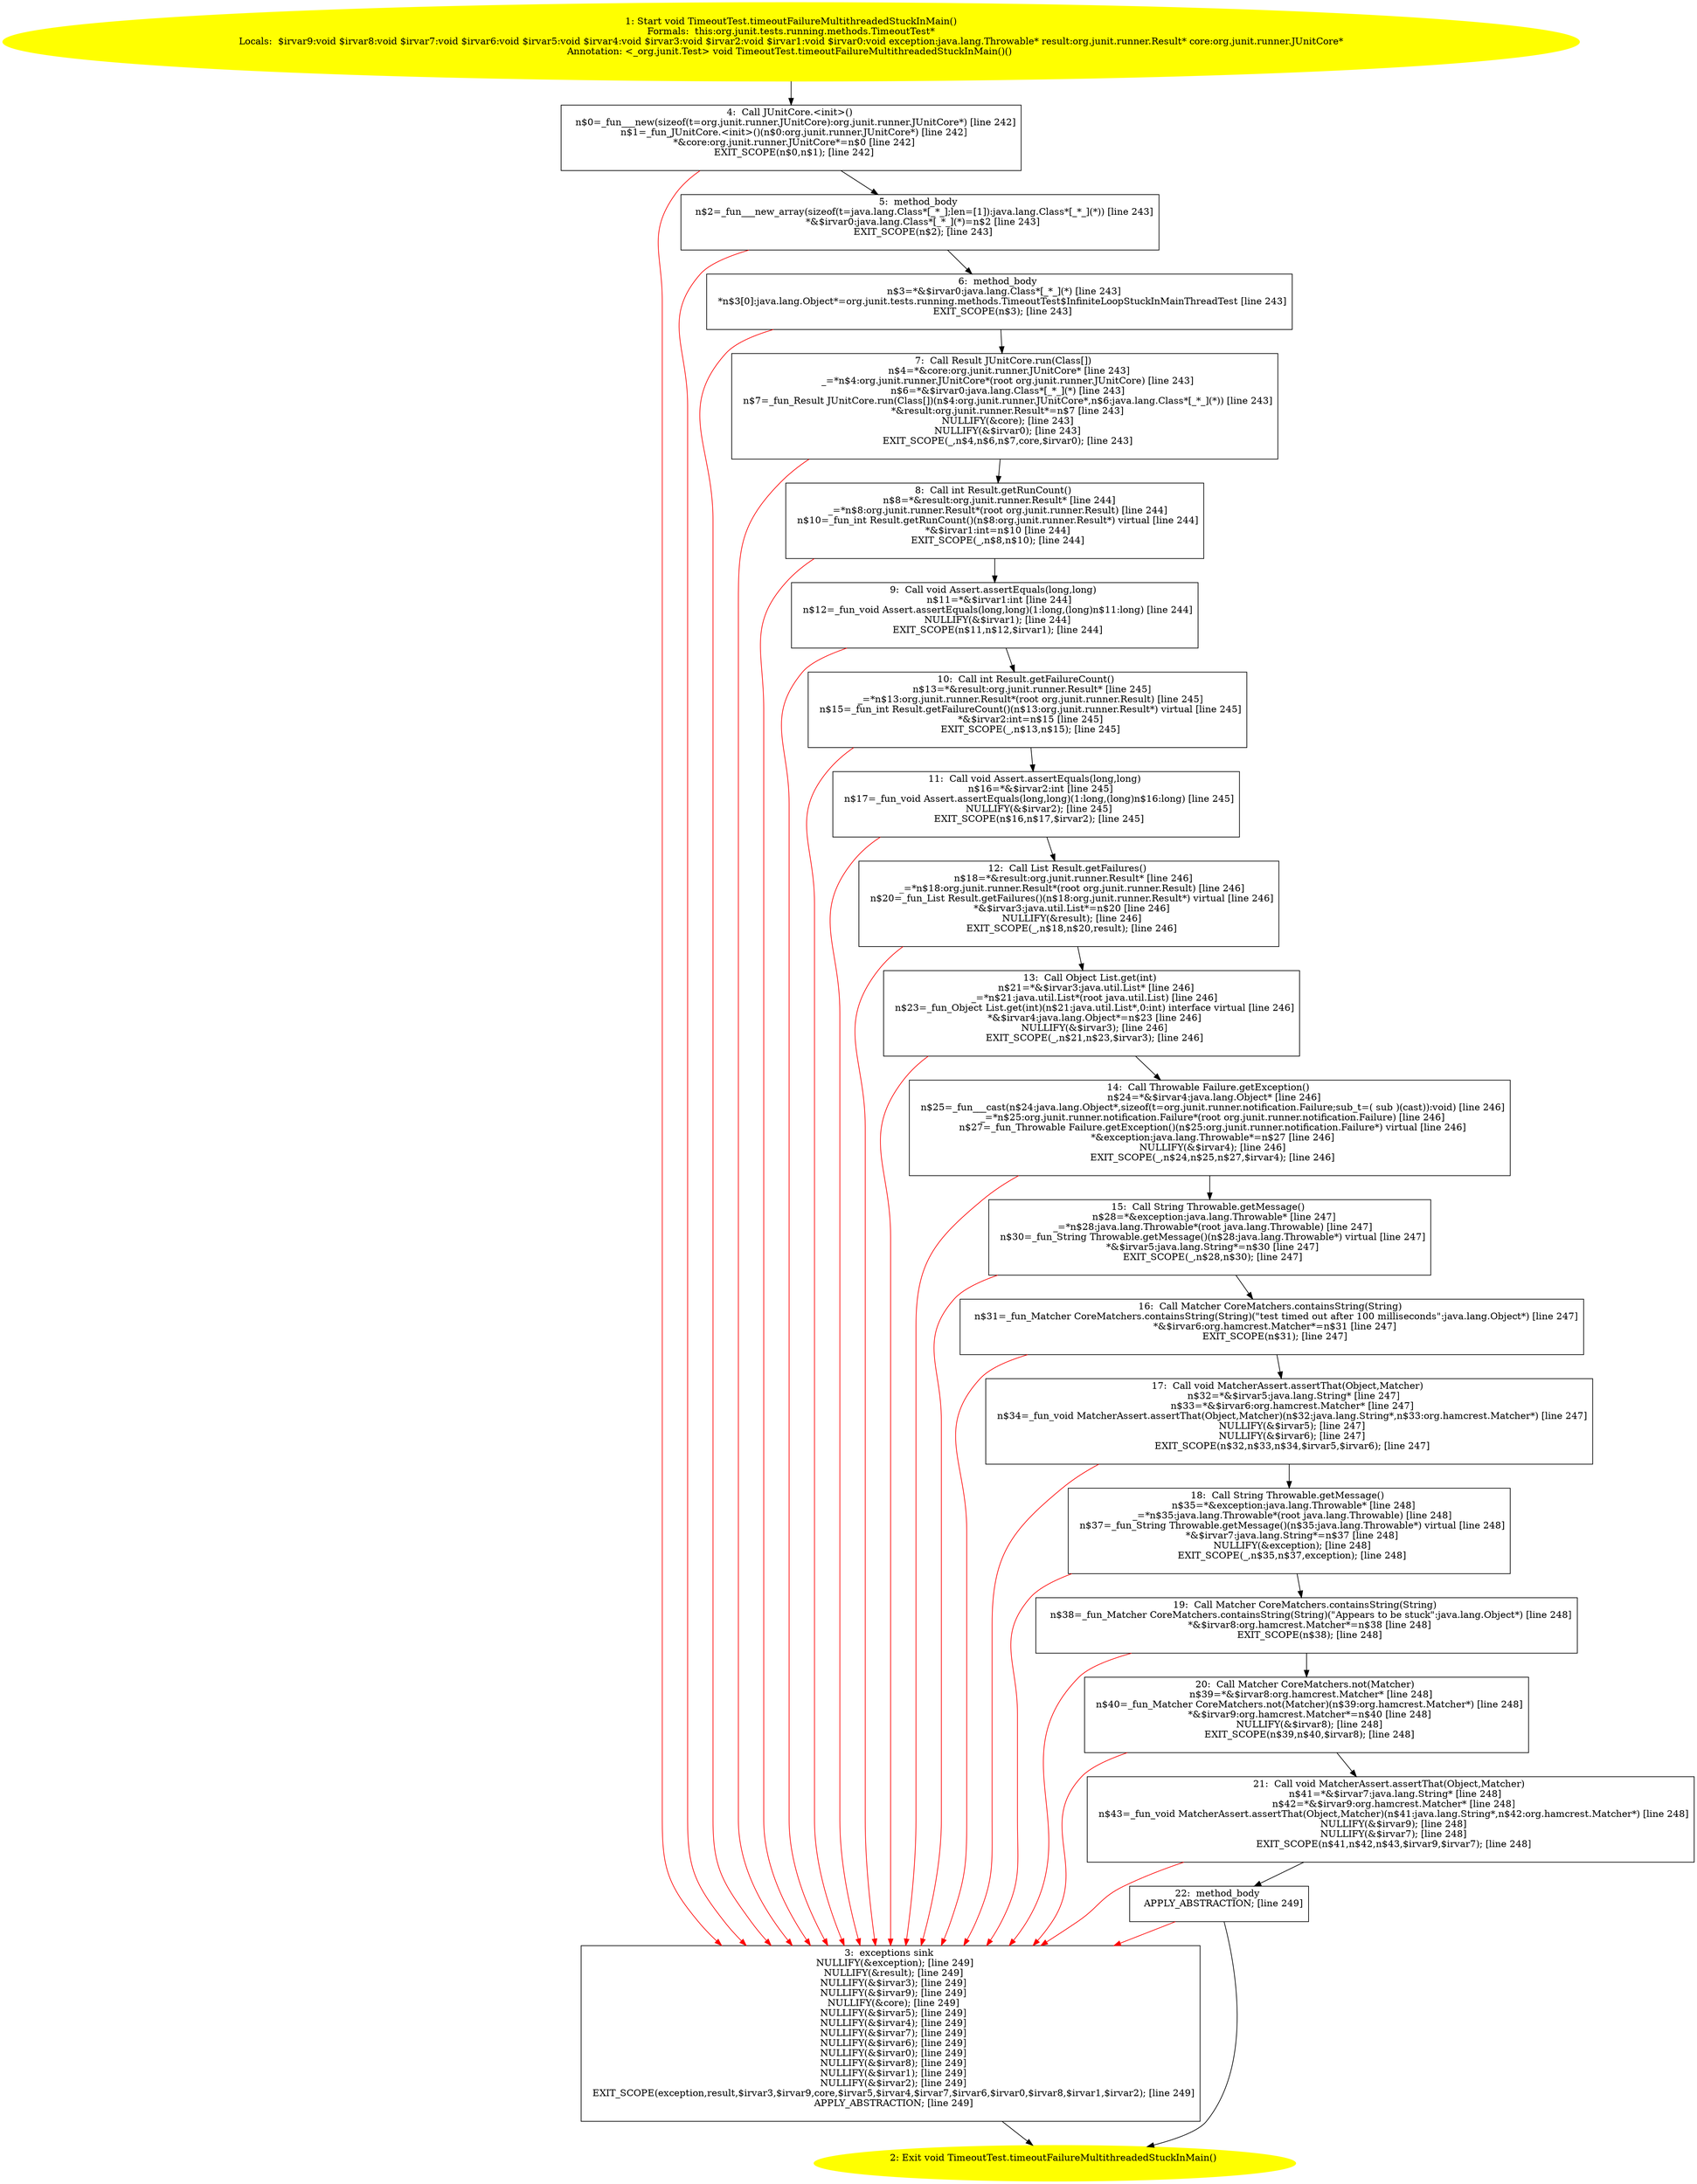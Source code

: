 /* @generated */
digraph cfg {
"org.junit.tests.running.methods.TimeoutTest.timeoutFailureMultithreadedStuckInMain():void.f48987b54be3a84d89f09160b671df8e_1" [label="1: Start void TimeoutTest.timeoutFailureMultithreadedStuckInMain()\nFormals:  this:org.junit.tests.running.methods.TimeoutTest*\nLocals:  $irvar9:void $irvar8:void $irvar7:void $irvar6:void $irvar5:void $irvar4:void $irvar3:void $irvar2:void $irvar1:void $irvar0:void exception:java.lang.Throwable* result:org.junit.runner.Result* core:org.junit.runner.JUnitCore*\nAnnotation: <_org.junit.Test> void TimeoutTest.timeoutFailureMultithreadedStuckInMain()() \n  " color=yellow style=filled]
	

	 "org.junit.tests.running.methods.TimeoutTest.timeoutFailureMultithreadedStuckInMain():void.f48987b54be3a84d89f09160b671df8e_1" -> "org.junit.tests.running.methods.TimeoutTest.timeoutFailureMultithreadedStuckInMain():void.f48987b54be3a84d89f09160b671df8e_4" ;
"org.junit.tests.running.methods.TimeoutTest.timeoutFailureMultithreadedStuckInMain():void.f48987b54be3a84d89f09160b671df8e_2" [label="2: Exit void TimeoutTest.timeoutFailureMultithreadedStuckInMain() \n  " color=yellow style=filled]
	

"org.junit.tests.running.methods.TimeoutTest.timeoutFailureMultithreadedStuckInMain():void.f48987b54be3a84d89f09160b671df8e_3" [label="3:  exceptions sink \n   NULLIFY(&exception); [line 249]\n  NULLIFY(&result); [line 249]\n  NULLIFY(&$irvar3); [line 249]\n  NULLIFY(&$irvar9); [line 249]\n  NULLIFY(&core); [line 249]\n  NULLIFY(&$irvar5); [line 249]\n  NULLIFY(&$irvar4); [line 249]\n  NULLIFY(&$irvar7); [line 249]\n  NULLIFY(&$irvar6); [line 249]\n  NULLIFY(&$irvar0); [line 249]\n  NULLIFY(&$irvar8); [line 249]\n  NULLIFY(&$irvar1); [line 249]\n  NULLIFY(&$irvar2); [line 249]\n  EXIT_SCOPE(exception,result,$irvar3,$irvar9,core,$irvar5,$irvar4,$irvar7,$irvar6,$irvar0,$irvar8,$irvar1,$irvar2); [line 249]\n  APPLY_ABSTRACTION; [line 249]\n " shape="box"]
	

	 "org.junit.tests.running.methods.TimeoutTest.timeoutFailureMultithreadedStuckInMain():void.f48987b54be3a84d89f09160b671df8e_3" -> "org.junit.tests.running.methods.TimeoutTest.timeoutFailureMultithreadedStuckInMain():void.f48987b54be3a84d89f09160b671df8e_2" ;
"org.junit.tests.running.methods.TimeoutTest.timeoutFailureMultithreadedStuckInMain():void.f48987b54be3a84d89f09160b671df8e_4" [label="4:  Call JUnitCore.<init>() \n   n$0=_fun___new(sizeof(t=org.junit.runner.JUnitCore):org.junit.runner.JUnitCore*) [line 242]\n  n$1=_fun_JUnitCore.<init>()(n$0:org.junit.runner.JUnitCore*) [line 242]\n  *&core:org.junit.runner.JUnitCore*=n$0 [line 242]\n  EXIT_SCOPE(n$0,n$1); [line 242]\n " shape="box"]
	

	 "org.junit.tests.running.methods.TimeoutTest.timeoutFailureMultithreadedStuckInMain():void.f48987b54be3a84d89f09160b671df8e_4" -> "org.junit.tests.running.methods.TimeoutTest.timeoutFailureMultithreadedStuckInMain():void.f48987b54be3a84d89f09160b671df8e_5" ;
	 "org.junit.tests.running.methods.TimeoutTest.timeoutFailureMultithreadedStuckInMain():void.f48987b54be3a84d89f09160b671df8e_4" -> "org.junit.tests.running.methods.TimeoutTest.timeoutFailureMultithreadedStuckInMain():void.f48987b54be3a84d89f09160b671df8e_3" [color="red" ];
"org.junit.tests.running.methods.TimeoutTest.timeoutFailureMultithreadedStuckInMain():void.f48987b54be3a84d89f09160b671df8e_5" [label="5:  method_body \n   n$2=_fun___new_array(sizeof(t=java.lang.Class*[_*_];len=[1]):java.lang.Class*[_*_](*)) [line 243]\n  *&$irvar0:java.lang.Class*[_*_](*)=n$2 [line 243]\n  EXIT_SCOPE(n$2); [line 243]\n " shape="box"]
	

	 "org.junit.tests.running.methods.TimeoutTest.timeoutFailureMultithreadedStuckInMain():void.f48987b54be3a84d89f09160b671df8e_5" -> "org.junit.tests.running.methods.TimeoutTest.timeoutFailureMultithreadedStuckInMain():void.f48987b54be3a84d89f09160b671df8e_6" ;
	 "org.junit.tests.running.methods.TimeoutTest.timeoutFailureMultithreadedStuckInMain():void.f48987b54be3a84d89f09160b671df8e_5" -> "org.junit.tests.running.methods.TimeoutTest.timeoutFailureMultithreadedStuckInMain():void.f48987b54be3a84d89f09160b671df8e_3" [color="red" ];
"org.junit.tests.running.methods.TimeoutTest.timeoutFailureMultithreadedStuckInMain():void.f48987b54be3a84d89f09160b671df8e_6" [label="6:  method_body \n   n$3=*&$irvar0:java.lang.Class*[_*_](*) [line 243]\n  *n$3[0]:java.lang.Object*=org.junit.tests.running.methods.TimeoutTest$InfiniteLoopStuckInMainThreadTest [line 243]\n  EXIT_SCOPE(n$3); [line 243]\n " shape="box"]
	

	 "org.junit.tests.running.methods.TimeoutTest.timeoutFailureMultithreadedStuckInMain():void.f48987b54be3a84d89f09160b671df8e_6" -> "org.junit.tests.running.methods.TimeoutTest.timeoutFailureMultithreadedStuckInMain():void.f48987b54be3a84d89f09160b671df8e_7" ;
	 "org.junit.tests.running.methods.TimeoutTest.timeoutFailureMultithreadedStuckInMain():void.f48987b54be3a84d89f09160b671df8e_6" -> "org.junit.tests.running.methods.TimeoutTest.timeoutFailureMultithreadedStuckInMain():void.f48987b54be3a84d89f09160b671df8e_3" [color="red" ];
"org.junit.tests.running.methods.TimeoutTest.timeoutFailureMultithreadedStuckInMain():void.f48987b54be3a84d89f09160b671df8e_7" [label="7:  Call Result JUnitCore.run(Class[]) \n   n$4=*&core:org.junit.runner.JUnitCore* [line 243]\n  _=*n$4:org.junit.runner.JUnitCore*(root org.junit.runner.JUnitCore) [line 243]\n  n$6=*&$irvar0:java.lang.Class*[_*_](*) [line 243]\n  n$7=_fun_Result JUnitCore.run(Class[])(n$4:org.junit.runner.JUnitCore*,n$6:java.lang.Class*[_*_](*)) [line 243]\n  *&result:org.junit.runner.Result*=n$7 [line 243]\n  NULLIFY(&core); [line 243]\n  NULLIFY(&$irvar0); [line 243]\n  EXIT_SCOPE(_,n$4,n$6,n$7,core,$irvar0); [line 243]\n " shape="box"]
	

	 "org.junit.tests.running.methods.TimeoutTest.timeoutFailureMultithreadedStuckInMain():void.f48987b54be3a84d89f09160b671df8e_7" -> "org.junit.tests.running.methods.TimeoutTest.timeoutFailureMultithreadedStuckInMain():void.f48987b54be3a84d89f09160b671df8e_8" ;
	 "org.junit.tests.running.methods.TimeoutTest.timeoutFailureMultithreadedStuckInMain():void.f48987b54be3a84d89f09160b671df8e_7" -> "org.junit.tests.running.methods.TimeoutTest.timeoutFailureMultithreadedStuckInMain():void.f48987b54be3a84d89f09160b671df8e_3" [color="red" ];
"org.junit.tests.running.methods.TimeoutTest.timeoutFailureMultithreadedStuckInMain():void.f48987b54be3a84d89f09160b671df8e_8" [label="8:  Call int Result.getRunCount() \n   n$8=*&result:org.junit.runner.Result* [line 244]\n  _=*n$8:org.junit.runner.Result*(root org.junit.runner.Result) [line 244]\n  n$10=_fun_int Result.getRunCount()(n$8:org.junit.runner.Result*) virtual [line 244]\n  *&$irvar1:int=n$10 [line 244]\n  EXIT_SCOPE(_,n$8,n$10); [line 244]\n " shape="box"]
	

	 "org.junit.tests.running.methods.TimeoutTest.timeoutFailureMultithreadedStuckInMain():void.f48987b54be3a84d89f09160b671df8e_8" -> "org.junit.tests.running.methods.TimeoutTest.timeoutFailureMultithreadedStuckInMain():void.f48987b54be3a84d89f09160b671df8e_9" ;
	 "org.junit.tests.running.methods.TimeoutTest.timeoutFailureMultithreadedStuckInMain():void.f48987b54be3a84d89f09160b671df8e_8" -> "org.junit.tests.running.methods.TimeoutTest.timeoutFailureMultithreadedStuckInMain():void.f48987b54be3a84d89f09160b671df8e_3" [color="red" ];
"org.junit.tests.running.methods.TimeoutTest.timeoutFailureMultithreadedStuckInMain():void.f48987b54be3a84d89f09160b671df8e_9" [label="9:  Call void Assert.assertEquals(long,long) \n   n$11=*&$irvar1:int [line 244]\n  n$12=_fun_void Assert.assertEquals(long,long)(1:long,(long)n$11:long) [line 244]\n  NULLIFY(&$irvar1); [line 244]\n  EXIT_SCOPE(n$11,n$12,$irvar1); [line 244]\n " shape="box"]
	

	 "org.junit.tests.running.methods.TimeoutTest.timeoutFailureMultithreadedStuckInMain():void.f48987b54be3a84d89f09160b671df8e_9" -> "org.junit.tests.running.methods.TimeoutTest.timeoutFailureMultithreadedStuckInMain():void.f48987b54be3a84d89f09160b671df8e_10" ;
	 "org.junit.tests.running.methods.TimeoutTest.timeoutFailureMultithreadedStuckInMain():void.f48987b54be3a84d89f09160b671df8e_9" -> "org.junit.tests.running.methods.TimeoutTest.timeoutFailureMultithreadedStuckInMain():void.f48987b54be3a84d89f09160b671df8e_3" [color="red" ];
"org.junit.tests.running.methods.TimeoutTest.timeoutFailureMultithreadedStuckInMain():void.f48987b54be3a84d89f09160b671df8e_10" [label="10:  Call int Result.getFailureCount() \n   n$13=*&result:org.junit.runner.Result* [line 245]\n  _=*n$13:org.junit.runner.Result*(root org.junit.runner.Result) [line 245]\n  n$15=_fun_int Result.getFailureCount()(n$13:org.junit.runner.Result*) virtual [line 245]\n  *&$irvar2:int=n$15 [line 245]\n  EXIT_SCOPE(_,n$13,n$15); [line 245]\n " shape="box"]
	

	 "org.junit.tests.running.methods.TimeoutTest.timeoutFailureMultithreadedStuckInMain():void.f48987b54be3a84d89f09160b671df8e_10" -> "org.junit.tests.running.methods.TimeoutTest.timeoutFailureMultithreadedStuckInMain():void.f48987b54be3a84d89f09160b671df8e_11" ;
	 "org.junit.tests.running.methods.TimeoutTest.timeoutFailureMultithreadedStuckInMain():void.f48987b54be3a84d89f09160b671df8e_10" -> "org.junit.tests.running.methods.TimeoutTest.timeoutFailureMultithreadedStuckInMain():void.f48987b54be3a84d89f09160b671df8e_3" [color="red" ];
"org.junit.tests.running.methods.TimeoutTest.timeoutFailureMultithreadedStuckInMain():void.f48987b54be3a84d89f09160b671df8e_11" [label="11:  Call void Assert.assertEquals(long,long) \n   n$16=*&$irvar2:int [line 245]\n  n$17=_fun_void Assert.assertEquals(long,long)(1:long,(long)n$16:long) [line 245]\n  NULLIFY(&$irvar2); [line 245]\n  EXIT_SCOPE(n$16,n$17,$irvar2); [line 245]\n " shape="box"]
	

	 "org.junit.tests.running.methods.TimeoutTest.timeoutFailureMultithreadedStuckInMain():void.f48987b54be3a84d89f09160b671df8e_11" -> "org.junit.tests.running.methods.TimeoutTest.timeoutFailureMultithreadedStuckInMain():void.f48987b54be3a84d89f09160b671df8e_12" ;
	 "org.junit.tests.running.methods.TimeoutTest.timeoutFailureMultithreadedStuckInMain():void.f48987b54be3a84d89f09160b671df8e_11" -> "org.junit.tests.running.methods.TimeoutTest.timeoutFailureMultithreadedStuckInMain():void.f48987b54be3a84d89f09160b671df8e_3" [color="red" ];
"org.junit.tests.running.methods.TimeoutTest.timeoutFailureMultithreadedStuckInMain():void.f48987b54be3a84d89f09160b671df8e_12" [label="12:  Call List Result.getFailures() \n   n$18=*&result:org.junit.runner.Result* [line 246]\n  _=*n$18:org.junit.runner.Result*(root org.junit.runner.Result) [line 246]\n  n$20=_fun_List Result.getFailures()(n$18:org.junit.runner.Result*) virtual [line 246]\n  *&$irvar3:java.util.List*=n$20 [line 246]\n  NULLIFY(&result); [line 246]\n  EXIT_SCOPE(_,n$18,n$20,result); [line 246]\n " shape="box"]
	

	 "org.junit.tests.running.methods.TimeoutTest.timeoutFailureMultithreadedStuckInMain():void.f48987b54be3a84d89f09160b671df8e_12" -> "org.junit.tests.running.methods.TimeoutTest.timeoutFailureMultithreadedStuckInMain():void.f48987b54be3a84d89f09160b671df8e_13" ;
	 "org.junit.tests.running.methods.TimeoutTest.timeoutFailureMultithreadedStuckInMain():void.f48987b54be3a84d89f09160b671df8e_12" -> "org.junit.tests.running.methods.TimeoutTest.timeoutFailureMultithreadedStuckInMain():void.f48987b54be3a84d89f09160b671df8e_3" [color="red" ];
"org.junit.tests.running.methods.TimeoutTest.timeoutFailureMultithreadedStuckInMain():void.f48987b54be3a84d89f09160b671df8e_13" [label="13:  Call Object List.get(int) \n   n$21=*&$irvar3:java.util.List* [line 246]\n  _=*n$21:java.util.List*(root java.util.List) [line 246]\n  n$23=_fun_Object List.get(int)(n$21:java.util.List*,0:int) interface virtual [line 246]\n  *&$irvar4:java.lang.Object*=n$23 [line 246]\n  NULLIFY(&$irvar3); [line 246]\n  EXIT_SCOPE(_,n$21,n$23,$irvar3); [line 246]\n " shape="box"]
	

	 "org.junit.tests.running.methods.TimeoutTest.timeoutFailureMultithreadedStuckInMain():void.f48987b54be3a84d89f09160b671df8e_13" -> "org.junit.tests.running.methods.TimeoutTest.timeoutFailureMultithreadedStuckInMain():void.f48987b54be3a84d89f09160b671df8e_14" ;
	 "org.junit.tests.running.methods.TimeoutTest.timeoutFailureMultithreadedStuckInMain():void.f48987b54be3a84d89f09160b671df8e_13" -> "org.junit.tests.running.methods.TimeoutTest.timeoutFailureMultithreadedStuckInMain():void.f48987b54be3a84d89f09160b671df8e_3" [color="red" ];
"org.junit.tests.running.methods.TimeoutTest.timeoutFailureMultithreadedStuckInMain():void.f48987b54be3a84d89f09160b671df8e_14" [label="14:  Call Throwable Failure.getException() \n   n$24=*&$irvar4:java.lang.Object* [line 246]\n  n$25=_fun___cast(n$24:java.lang.Object*,sizeof(t=org.junit.runner.notification.Failure;sub_t=( sub )(cast)):void) [line 246]\n  _=*n$25:org.junit.runner.notification.Failure*(root org.junit.runner.notification.Failure) [line 246]\n  n$27=_fun_Throwable Failure.getException()(n$25:org.junit.runner.notification.Failure*) virtual [line 246]\n  *&exception:java.lang.Throwable*=n$27 [line 246]\n  NULLIFY(&$irvar4); [line 246]\n  EXIT_SCOPE(_,n$24,n$25,n$27,$irvar4); [line 246]\n " shape="box"]
	

	 "org.junit.tests.running.methods.TimeoutTest.timeoutFailureMultithreadedStuckInMain():void.f48987b54be3a84d89f09160b671df8e_14" -> "org.junit.tests.running.methods.TimeoutTest.timeoutFailureMultithreadedStuckInMain():void.f48987b54be3a84d89f09160b671df8e_15" ;
	 "org.junit.tests.running.methods.TimeoutTest.timeoutFailureMultithreadedStuckInMain():void.f48987b54be3a84d89f09160b671df8e_14" -> "org.junit.tests.running.methods.TimeoutTest.timeoutFailureMultithreadedStuckInMain():void.f48987b54be3a84d89f09160b671df8e_3" [color="red" ];
"org.junit.tests.running.methods.TimeoutTest.timeoutFailureMultithreadedStuckInMain():void.f48987b54be3a84d89f09160b671df8e_15" [label="15:  Call String Throwable.getMessage() \n   n$28=*&exception:java.lang.Throwable* [line 247]\n  _=*n$28:java.lang.Throwable*(root java.lang.Throwable) [line 247]\n  n$30=_fun_String Throwable.getMessage()(n$28:java.lang.Throwable*) virtual [line 247]\n  *&$irvar5:java.lang.String*=n$30 [line 247]\n  EXIT_SCOPE(_,n$28,n$30); [line 247]\n " shape="box"]
	

	 "org.junit.tests.running.methods.TimeoutTest.timeoutFailureMultithreadedStuckInMain():void.f48987b54be3a84d89f09160b671df8e_15" -> "org.junit.tests.running.methods.TimeoutTest.timeoutFailureMultithreadedStuckInMain():void.f48987b54be3a84d89f09160b671df8e_16" ;
	 "org.junit.tests.running.methods.TimeoutTest.timeoutFailureMultithreadedStuckInMain():void.f48987b54be3a84d89f09160b671df8e_15" -> "org.junit.tests.running.methods.TimeoutTest.timeoutFailureMultithreadedStuckInMain():void.f48987b54be3a84d89f09160b671df8e_3" [color="red" ];
"org.junit.tests.running.methods.TimeoutTest.timeoutFailureMultithreadedStuckInMain():void.f48987b54be3a84d89f09160b671df8e_16" [label="16:  Call Matcher CoreMatchers.containsString(String) \n   n$31=_fun_Matcher CoreMatchers.containsString(String)(\"test timed out after 100 milliseconds\":java.lang.Object*) [line 247]\n  *&$irvar6:org.hamcrest.Matcher*=n$31 [line 247]\n  EXIT_SCOPE(n$31); [line 247]\n " shape="box"]
	

	 "org.junit.tests.running.methods.TimeoutTest.timeoutFailureMultithreadedStuckInMain():void.f48987b54be3a84d89f09160b671df8e_16" -> "org.junit.tests.running.methods.TimeoutTest.timeoutFailureMultithreadedStuckInMain():void.f48987b54be3a84d89f09160b671df8e_17" ;
	 "org.junit.tests.running.methods.TimeoutTest.timeoutFailureMultithreadedStuckInMain():void.f48987b54be3a84d89f09160b671df8e_16" -> "org.junit.tests.running.methods.TimeoutTest.timeoutFailureMultithreadedStuckInMain():void.f48987b54be3a84d89f09160b671df8e_3" [color="red" ];
"org.junit.tests.running.methods.TimeoutTest.timeoutFailureMultithreadedStuckInMain():void.f48987b54be3a84d89f09160b671df8e_17" [label="17:  Call void MatcherAssert.assertThat(Object,Matcher) \n   n$32=*&$irvar5:java.lang.String* [line 247]\n  n$33=*&$irvar6:org.hamcrest.Matcher* [line 247]\n  n$34=_fun_void MatcherAssert.assertThat(Object,Matcher)(n$32:java.lang.String*,n$33:org.hamcrest.Matcher*) [line 247]\n  NULLIFY(&$irvar5); [line 247]\n  NULLIFY(&$irvar6); [line 247]\n  EXIT_SCOPE(n$32,n$33,n$34,$irvar5,$irvar6); [line 247]\n " shape="box"]
	

	 "org.junit.tests.running.methods.TimeoutTest.timeoutFailureMultithreadedStuckInMain():void.f48987b54be3a84d89f09160b671df8e_17" -> "org.junit.tests.running.methods.TimeoutTest.timeoutFailureMultithreadedStuckInMain():void.f48987b54be3a84d89f09160b671df8e_18" ;
	 "org.junit.tests.running.methods.TimeoutTest.timeoutFailureMultithreadedStuckInMain():void.f48987b54be3a84d89f09160b671df8e_17" -> "org.junit.tests.running.methods.TimeoutTest.timeoutFailureMultithreadedStuckInMain():void.f48987b54be3a84d89f09160b671df8e_3" [color="red" ];
"org.junit.tests.running.methods.TimeoutTest.timeoutFailureMultithreadedStuckInMain():void.f48987b54be3a84d89f09160b671df8e_18" [label="18:  Call String Throwable.getMessage() \n   n$35=*&exception:java.lang.Throwable* [line 248]\n  _=*n$35:java.lang.Throwable*(root java.lang.Throwable) [line 248]\n  n$37=_fun_String Throwable.getMessage()(n$35:java.lang.Throwable*) virtual [line 248]\n  *&$irvar7:java.lang.String*=n$37 [line 248]\n  NULLIFY(&exception); [line 248]\n  EXIT_SCOPE(_,n$35,n$37,exception); [line 248]\n " shape="box"]
	

	 "org.junit.tests.running.methods.TimeoutTest.timeoutFailureMultithreadedStuckInMain():void.f48987b54be3a84d89f09160b671df8e_18" -> "org.junit.tests.running.methods.TimeoutTest.timeoutFailureMultithreadedStuckInMain():void.f48987b54be3a84d89f09160b671df8e_19" ;
	 "org.junit.tests.running.methods.TimeoutTest.timeoutFailureMultithreadedStuckInMain():void.f48987b54be3a84d89f09160b671df8e_18" -> "org.junit.tests.running.methods.TimeoutTest.timeoutFailureMultithreadedStuckInMain():void.f48987b54be3a84d89f09160b671df8e_3" [color="red" ];
"org.junit.tests.running.methods.TimeoutTest.timeoutFailureMultithreadedStuckInMain():void.f48987b54be3a84d89f09160b671df8e_19" [label="19:  Call Matcher CoreMatchers.containsString(String) \n   n$38=_fun_Matcher CoreMatchers.containsString(String)(\"Appears to be stuck\":java.lang.Object*) [line 248]\n  *&$irvar8:org.hamcrest.Matcher*=n$38 [line 248]\n  EXIT_SCOPE(n$38); [line 248]\n " shape="box"]
	

	 "org.junit.tests.running.methods.TimeoutTest.timeoutFailureMultithreadedStuckInMain():void.f48987b54be3a84d89f09160b671df8e_19" -> "org.junit.tests.running.methods.TimeoutTest.timeoutFailureMultithreadedStuckInMain():void.f48987b54be3a84d89f09160b671df8e_20" ;
	 "org.junit.tests.running.methods.TimeoutTest.timeoutFailureMultithreadedStuckInMain():void.f48987b54be3a84d89f09160b671df8e_19" -> "org.junit.tests.running.methods.TimeoutTest.timeoutFailureMultithreadedStuckInMain():void.f48987b54be3a84d89f09160b671df8e_3" [color="red" ];
"org.junit.tests.running.methods.TimeoutTest.timeoutFailureMultithreadedStuckInMain():void.f48987b54be3a84d89f09160b671df8e_20" [label="20:  Call Matcher CoreMatchers.not(Matcher) \n   n$39=*&$irvar8:org.hamcrest.Matcher* [line 248]\n  n$40=_fun_Matcher CoreMatchers.not(Matcher)(n$39:org.hamcrest.Matcher*) [line 248]\n  *&$irvar9:org.hamcrest.Matcher*=n$40 [line 248]\n  NULLIFY(&$irvar8); [line 248]\n  EXIT_SCOPE(n$39,n$40,$irvar8); [line 248]\n " shape="box"]
	

	 "org.junit.tests.running.methods.TimeoutTest.timeoutFailureMultithreadedStuckInMain():void.f48987b54be3a84d89f09160b671df8e_20" -> "org.junit.tests.running.methods.TimeoutTest.timeoutFailureMultithreadedStuckInMain():void.f48987b54be3a84d89f09160b671df8e_21" ;
	 "org.junit.tests.running.methods.TimeoutTest.timeoutFailureMultithreadedStuckInMain():void.f48987b54be3a84d89f09160b671df8e_20" -> "org.junit.tests.running.methods.TimeoutTest.timeoutFailureMultithreadedStuckInMain():void.f48987b54be3a84d89f09160b671df8e_3" [color="red" ];
"org.junit.tests.running.methods.TimeoutTest.timeoutFailureMultithreadedStuckInMain():void.f48987b54be3a84d89f09160b671df8e_21" [label="21:  Call void MatcherAssert.assertThat(Object,Matcher) \n   n$41=*&$irvar7:java.lang.String* [line 248]\n  n$42=*&$irvar9:org.hamcrest.Matcher* [line 248]\n  n$43=_fun_void MatcherAssert.assertThat(Object,Matcher)(n$41:java.lang.String*,n$42:org.hamcrest.Matcher*) [line 248]\n  NULLIFY(&$irvar9); [line 248]\n  NULLIFY(&$irvar7); [line 248]\n  EXIT_SCOPE(n$41,n$42,n$43,$irvar9,$irvar7); [line 248]\n " shape="box"]
	

	 "org.junit.tests.running.methods.TimeoutTest.timeoutFailureMultithreadedStuckInMain():void.f48987b54be3a84d89f09160b671df8e_21" -> "org.junit.tests.running.methods.TimeoutTest.timeoutFailureMultithreadedStuckInMain():void.f48987b54be3a84d89f09160b671df8e_22" ;
	 "org.junit.tests.running.methods.TimeoutTest.timeoutFailureMultithreadedStuckInMain():void.f48987b54be3a84d89f09160b671df8e_21" -> "org.junit.tests.running.methods.TimeoutTest.timeoutFailureMultithreadedStuckInMain():void.f48987b54be3a84d89f09160b671df8e_3" [color="red" ];
"org.junit.tests.running.methods.TimeoutTest.timeoutFailureMultithreadedStuckInMain():void.f48987b54be3a84d89f09160b671df8e_22" [label="22:  method_body \n   APPLY_ABSTRACTION; [line 249]\n " shape="box"]
	

	 "org.junit.tests.running.methods.TimeoutTest.timeoutFailureMultithreadedStuckInMain():void.f48987b54be3a84d89f09160b671df8e_22" -> "org.junit.tests.running.methods.TimeoutTest.timeoutFailureMultithreadedStuckInMain():void.f48987b54be3a84d89f09160b671df8e_2" ;
	 "org.junit.tests.running.methods.TimeoutTest.timeoutFailureMultithreadedStuckInMain():void.f48987b54be3a84d89f09160b671df8e_22" -> "org.junit.tests.running.methods.TimeoutTest.timeoutFailureMultithreadedStuckInMain():void.f48987b54be3a84d89f09160b671df8e_3" [color="red" ];
}
